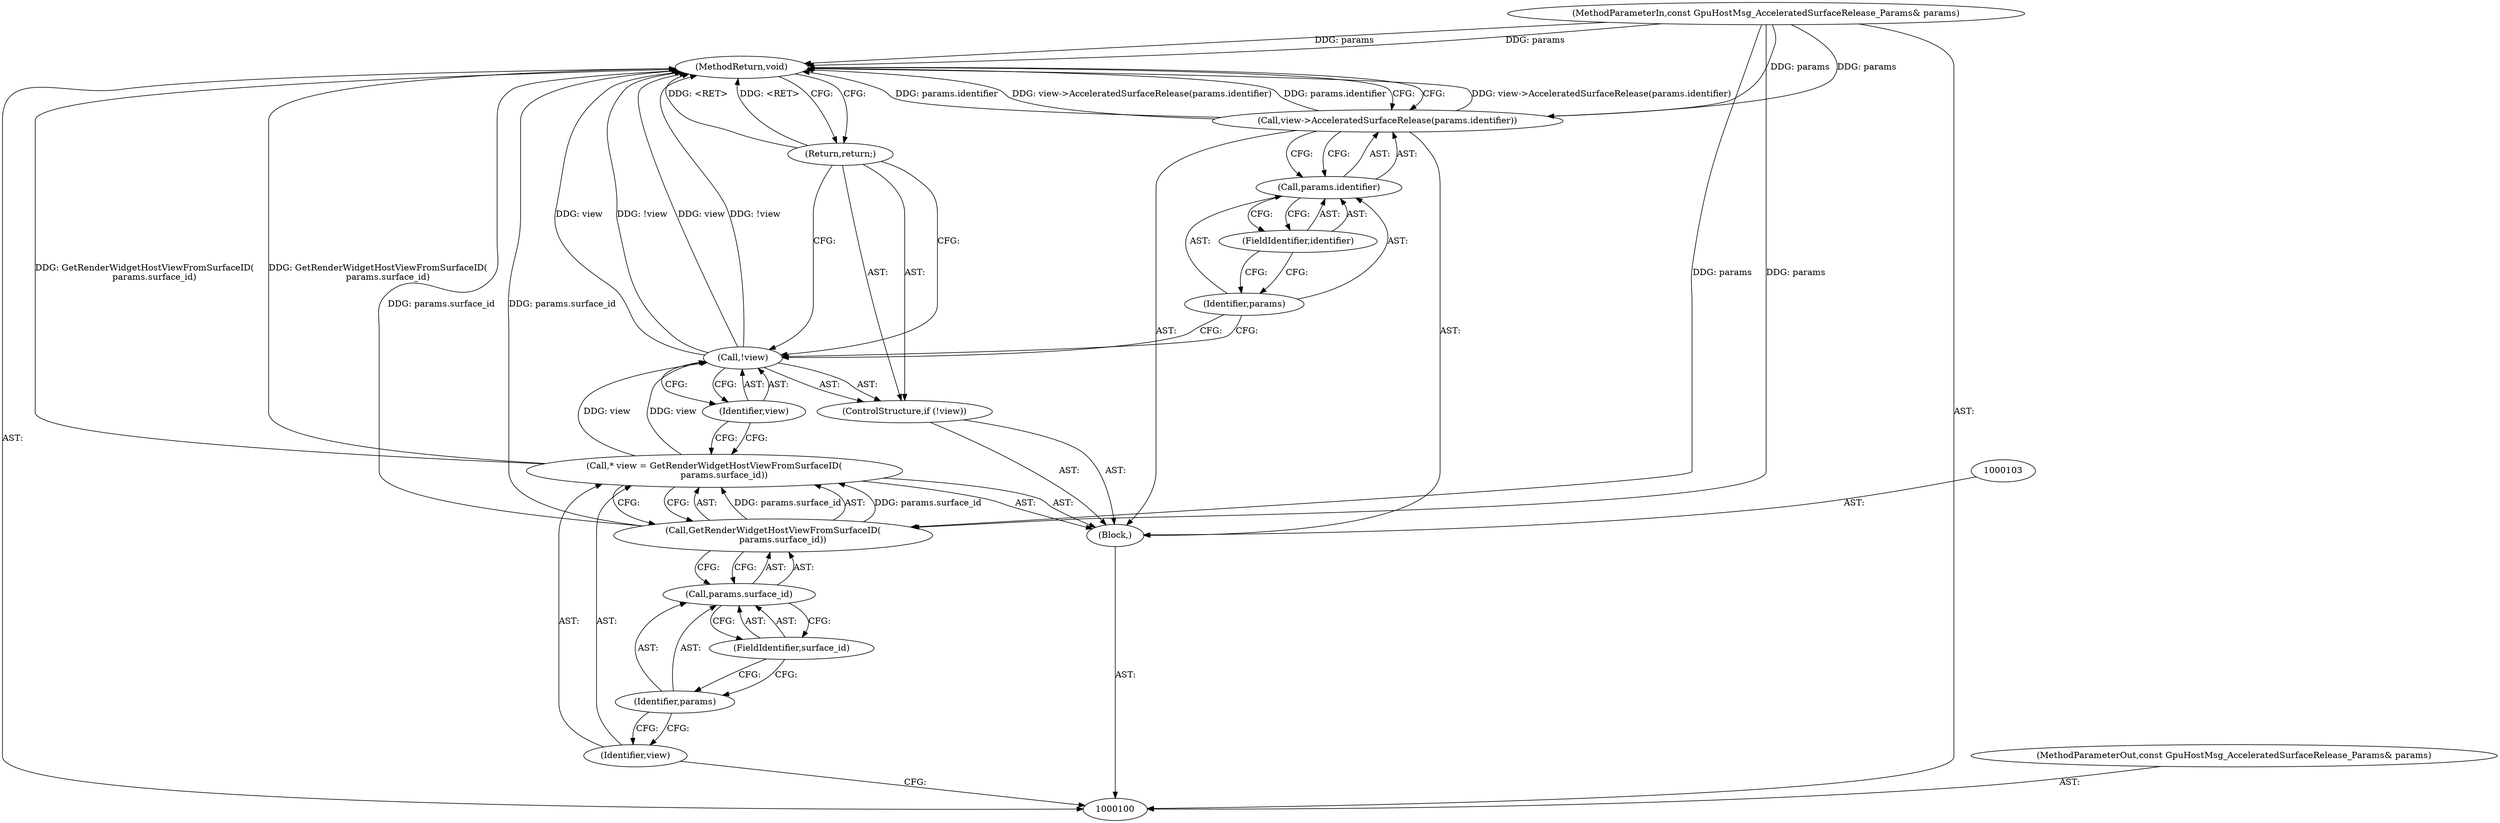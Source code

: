 digraph "1_Chrome_18d67244984a574ba2dd8779faabc0e3e34f4b76_7" {
"1000118" [label="(MethodReturn,void)"];
"1000101" [label="(MethodParameterIn,const GpuHostMsg_AcceleratedSurfaceRelease_Params& params)"];
"1000145" [label="(MethodParameterOut,const GpuHostMsg_AcceleratedSurfaceRelease_Params& params)"];
"1000102" [label="(Block,)"];
"1000104" [label="(Call,* view = GetRenderWidgetHostViewFromSurfaceID(\n       params.surface_id))"];
"1000105" [label="(Identifier,view)"];
"1000106" [label="(Call,GetRenderWidgetHostViewFromSurfaceID(\n       params.surface_id))"];
"1000109" [label="(FieldIdentifier,surface_id)"];
"1000107" [label="(Call,params.surface_id)"];
"1000108" [label="(Identifier,params)"];
"1000110" [label="(ControlStructure,if (!view))"];
"1000111" [label="(Call,!view)"];
"1000112" [label="(Identifier,view)"];
"1000113" [label="(Return,return;)"];
"1000114" [label="(Call,view->AcceleratedSurfaceRelease(params.identifier))"];
"1000115" [label="(Call,params.identifier)"];
"1000116" [label="(Identifier,params)"];
"1000117" [label="(FieldIdentifier,identifier)"];
"1000118" -> "1000100"  [label="AST: "];
"1000118" -> "1000113"  [label="CFG: "];
"1000118" -> "1000114"  [label="CFG: "];
"1000106" -> "1000118"  [label="DDG: params.surface_id"];
"1000114" -> "1000118"  [label="DDG: view->AcceleratedSurfaceRelease(params.identifier)"];
"1000114" -> "1000118"  [label="DDG: params.identifier"];
"1000111" -> "1000118"  [label="DDG: view"];
"1000111" -> "1000118"  [label="DDG: !view"];
"1000101" -> "1000118"  [label="DDG: params"];
"1000104" -> "1000118"  [label="DDG: GetRenderWidgetHostViewFromSurfaceID(\n       params.surface_id)"];
"1000113" -> "1000118"  [label="DDG: <RET>"];
"1000101" -> "1000100"  [label="AST: "];
"1000101" -> "1000118"  [label="DDG: params"];
"1000101" -> "1000106"  [label="DDG: params"];
"1000101" -> "1000114"  [label="DDG: params"];
"1000145" -> "1000100"  [label="AST: "];
"1000102" -> "1000100"  [label="AST: "];
"1000103" -> "1000102"  [label="AST: "];
"1000104" -> "1000102"  [label="AST: "];
"1000110" -> "1000102"  [label="AST: "];
"1000114" -> "1000102"  [label="AST: "];
"1000104" -> "1000102"  [label="AST: "];
"1000104" -> "1000106"  [label="CFG: "];
"1000105" -> "1000104"  [label="AST: "];
"1000106" -> "1000104"  [label="AST: "];
"1000112" -> "1000104"  [label="CFG: "];
"1000104" -> "1000118"  [label="DDG: GetRenderWidgetHostViewFromSurfaceID(\n       params.surface_id)"];
"1000106" -> "1000104"  [label="DDG: params.surface_id"];
"1000104" -> "1000111"  [label="DDG: view"];
"1000105" -> "1000104"  [label="AST: "];
"1000105" -> "1000100"  [label="CFG: "];
"1000108" -> "1000105"  [label="CFG: "];
"1000106" -> "1000104"  [label="AST: "];
"1000106" -> "1000107"  [label="CFG: "];
"1000107" -> "1000106"  [label="AST: "];
"1000104" -> "1000106"  [label="CFG: "];
"1000106" -> "1000118"  [label="DDG: params.surface_id"];
"1000106" -> "1000104"  [label="DDG: params.surface_id"];
"1000101" -> "1000106"  [label="DDG: params"];
"1000109" -> "1000107"  [label="AST: "];
"1000109" -> "1000108"  [label="CFG: "];
"1000107" -> "1000109"  [label="CFG: "];
"1000107" -> "1000106"  [label="AST: "];
"1000107" -> "1000109"  [label="CFG: "];
"1000108" -> "1000107"  [label="AST: "];
"1000109" -> "1000107"  [label="AST: "];
"1000106" -> "1000107"  [label="CFG: "];
"1000108" -> "1000107"  [label="AST: "];
"1000108" -> "1000105"  [label="CFG: "];
"1000109" -> "1000108"  [label="CFG: "];
"1000110" -> "1000102"  [label="AST: "];
"1000111" -> "1000110"  [label="AST: "];
"1000113" -> "1000110"  [label="AST: "];
"1000111" -> "1000110"  [label="AST: "];
"1000111" -> "1000112"  [label="CFG: "];
"1000112" -> "1000111"  [label="AST: "];
"1000113" -> "1000111"  [label="CFG: "];
"1000116" -> "1000111"  [label="CFG: "];
"1000111" -> "1000118"  [label="DDG: view"];
"1000111" -> "1000118"  [label="DDG: !view"];
"1000104" -> "1000111"  [label="DDG: view"];
"1000112" -> "1000111"  [label="AST: "];
"1000112" -> "1000104"  [label="CFG: "];
"1000111" -> "1000112"  [label="CFG: "];
"1000113" -> "1000110"  [label="AST: "];
"1000113" -> "1000111"  [label="CFG: "];
"1000118" -> "1000113"  [label="CFG: "];
"1000113" -> "1000118"  [label="DDG: <RET>"];
"1000114" -> "1000102"  [label="AST: "];
"1000114" -> "1000115"  [label="CFG: "];
"1000115" -> "1000114"  [label="AST: "];
"1000118" -> "1000114"  [label="CFG: "];
"1000114" -> "1000118"  [label="DDG: view->AcceleratedSurfaceRelease(params.identifier)"];
"1000114" -> "1000118"  [label="DDG: params.identifier"];
"1000101" -> "1000114"  [label="DDG: params"];
"1000115" -> "1000114"  [label="AST: "];
"1000115" -> "1000117"  [label="CFG: "];
"1000116" -> "1000115"  [label="AST: "];
"1000117" -> "1000115"  [label="AST: "];
"1000114" -> "1000115"  [label="CFG: "];
"1000116" -> "1000115"  [label="AST: "];
"1000116" -> "1000111"  [label="CFG: "];
"1000117" -> "1000116"  [label="CFG: "];
"1000117" -> "1000115"  [label="AST: "];
"1000117" -> "1000116"  [label="CFG: "];
"1000115" -> "1000117"  [label="CFG: "];
}
